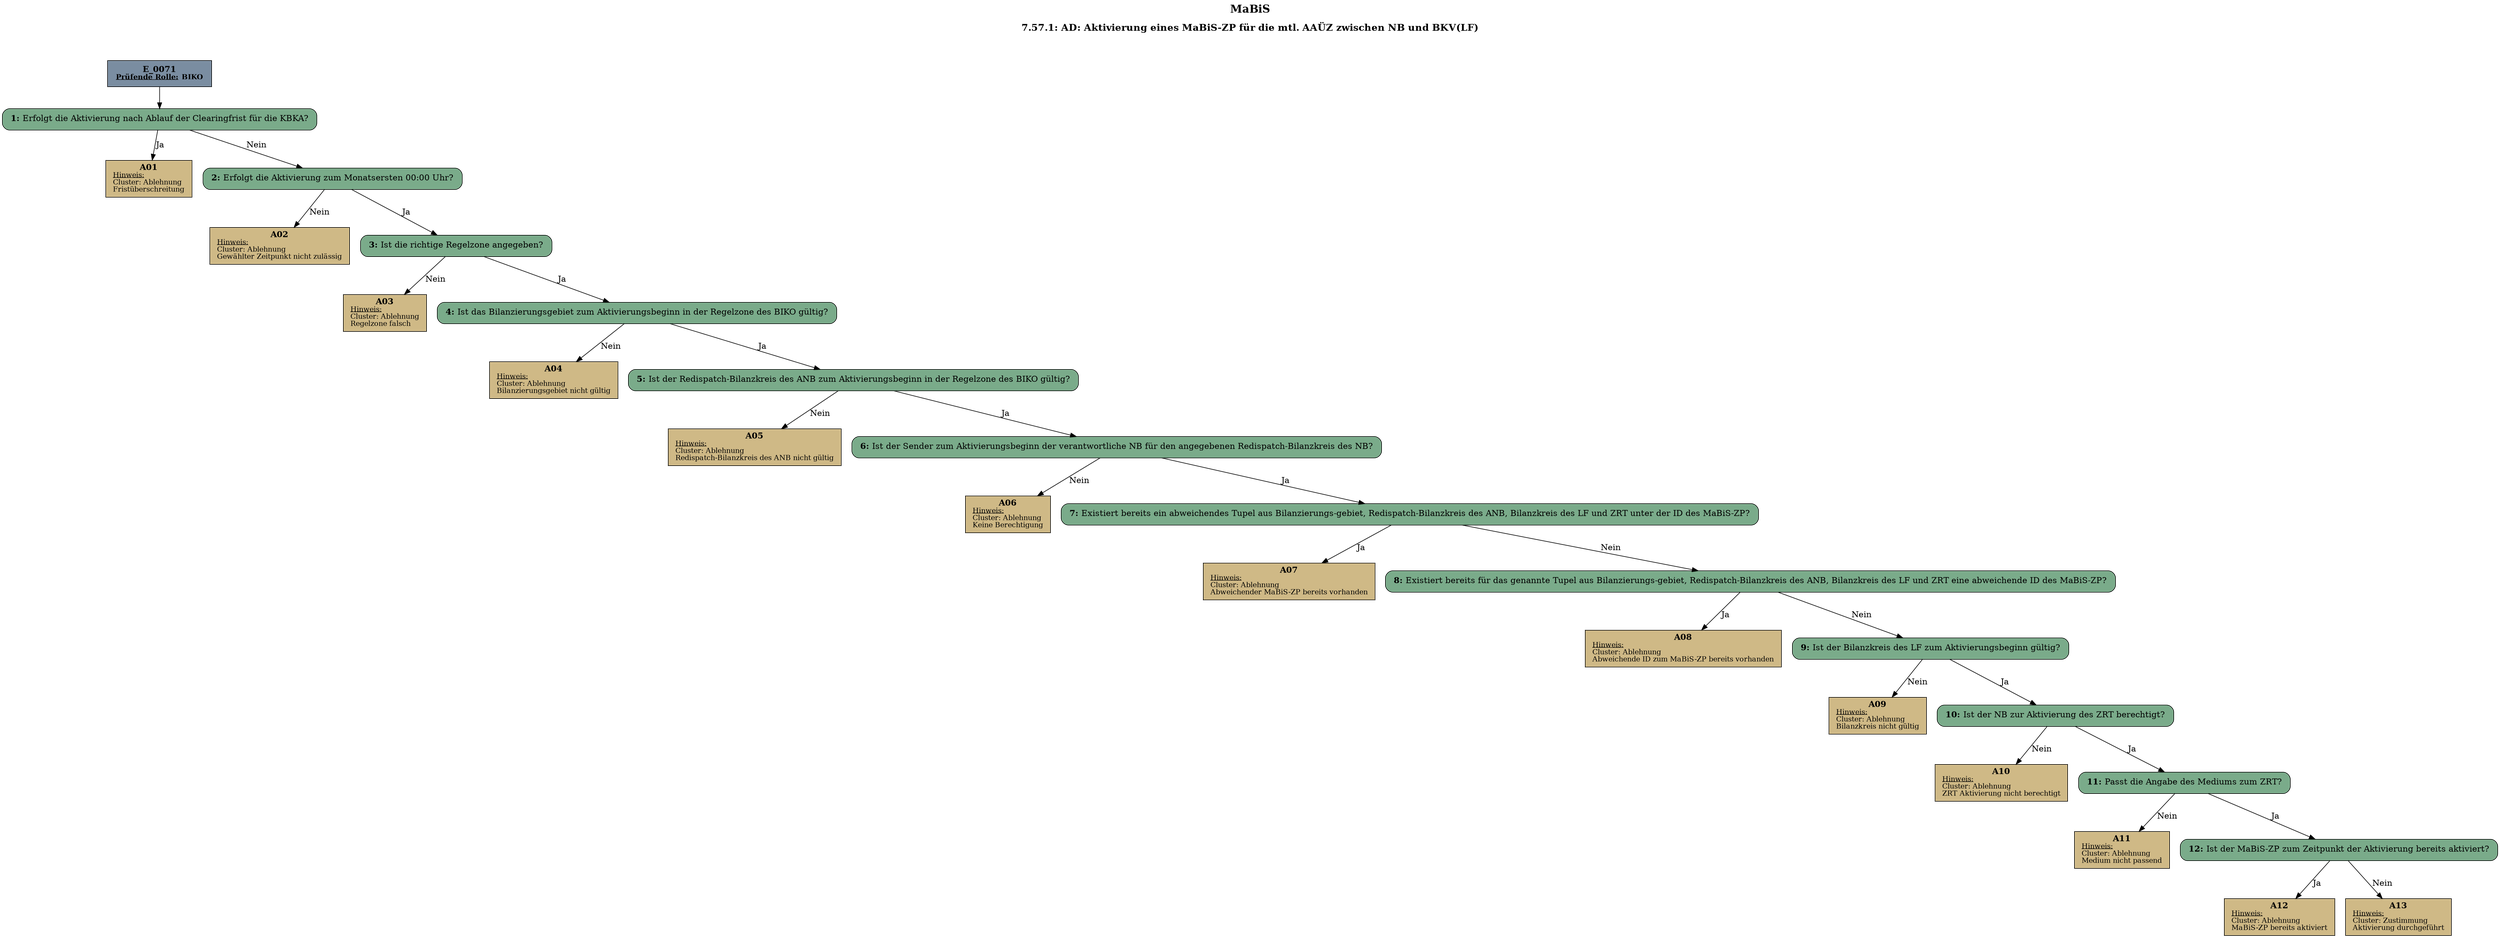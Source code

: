 digraph D {
    labelloc="t";
    label=<<B><FONT POINT-SIZE="18">MaBiS</FONT></B><BR/><BR/><B><FONT POINT-SIZE="16">7.57.1: AD: Aktivierung eines MaBiS-ZP für die mtl. AAÜZ zwischen NB und BKV(LF)</FONT></B><BR/><BR/><BR/><BR/>>;
    "Start" [margin="0.2,0.12", shape=box, style=filled, fillcolor="#7a8da1", label=<<B>E_0071</B><BR align="center"/><FONT point-size="12"><B><U>Prüfende Rolle:</U> BIKO</B></FONT><BR align="center"/>>];
    "1" [margin="0.2,0.12", shape=box, style="filled,rounded", fillcolor="#7aab8a", label=<<B>1: </B>Erfolgt die Aktivierung nach Ablauf der Clearingfrist für die KBKA?<BR align="left"/>>];
    "A01" [margin="0.17,0.08", shape=box, style=filled, fillcolor="#cfb986", label=<<B>A01</B><BR align="center"/><FONT point-size="12"><U>Hinweis:</U><BR align="left"/>Cluster: Ablehnung<BR align="left"/>Fristüberschreitung<BR align="left"/></FONT>>];
    "2" [margin="0.2,0.12", shape=box, style="filled,rounded", fillcolor="#7aab8a", label=<<B>2: </B>Erfolgt die Aktivierung zum Monatsersten 00:00 Uhr?<BR align="left"/>>];
    "A02" [margin="0.17,0.08", shape=box, style=filled, fillcolor="#cfb986", label=<<B>A02</B><BR align="center"/><FONT point-size="12"><U>Hinweis:</U><BR align="left"/>Cluster: Ablehnung<BR align="left"/>Gewählter Zeitpunkt nicht zulässig<BR align="left"/></FONT>>];
    "3" [margin="0.2,0.12", shape=box, style="filled,rounded", fillcolor="#7aab8a", label=<<B>3: </B>Ist die richtige Regelzone angegeben?<BR align="left"/>>];
    "A03" [margin="0.17,0.08", shape=box, style=filled, fillcolor="#cfb986", label=<<B>A03</B><BR align="center"/><FONT point-size="12"><U>Hinweis:</U><BR align="left"/>Cluster: Ablehnung<BR align="left"/>Regelzone falsch<BR align="left"/></FONT>>];
    "4" [margin="0.2,0.12", shape=box, style="filled,rounded", fillcolor="#7aab8a", label=<<B>4: </B>Ist das Bilanzierungsgebiet zum Aktivierungsbeginn in der Regelzone des BIKO gültig?<BR align="left"/>>];
    "A04" [margin="0.17,0.08", shape=box, style=filled, fillcolor="#cfb986", label=<<B>A04</B><BR align="center"/><FONT point-size="12"><U>Hinweis:</U><BR align="left"/>Cluster: Ablehnung<BR align="left"/>Bilanzierungsgebiet nicht gültig<BR align="left"/></FONT>>];
    "5" [margin="0.2,0.12", shape=box, style="filled,rounded", fillcolor="#7aab8a", label=<<B>5: </B>Ist der Redispatch-Bilanzkreis des ANB zum Aktivierungsbeginn in der Regelzone des BIKO gültig?<BR align="left"/>>];
    "A05" [margin="0.17,0.08", shape=box, style=filled, fillcolor="#cfb986", label=<<B>A05</B><BR align="center"/><FONT point-size="12"><U>Hinweis:</U><BR align="left"/>Cluster: Ablehnung<BR align="left"/>Redispatch-Bilanzkreis des ANB nicht gültig<BR align="left"/></FONT>>];
    "6" [margin="0.2,0.12", shape=box, style="filled,rounded", fillcolor="#7aab8a", label=<<B>6: </B>Ist der Sender zum Aktivierungsbeginn der verantwortliche NB für den angegebenen Redispatch-Bilanzkreis des NB?<BR align="left"/>>];
    "A06" [margin="0.17,0.08", shape=box, style=filled, fillcolor="#cfb986", label=<<B>A06</B><BR align="center"/><FONT point-size="12"><U>Hinweis:</U><BR align="left"/>Cluster: Ablehnung<BR align="left"/>Keine Berechtigung<BR align="left"/></FONT>>];
    "7" [margin="0.2,0.12", shape=box, style="filled,rounded", fillcolor="#7aab8a", label=<<B>7: </B>Existiert bereits ein abweichendes Tupel aus Bilanzierungs-gebiet, Redispatch-Bilanzkreis des ANB, Bilanzkreis des LF und ZRT unter der ID des MaBiS-ZP?<BR align="left"/>>];
    "A07" [margin="0.17,0.08", shape=box, style=filled, fillcolor="#cfb986", label=<<B>A07</B><BR align="center"/><FONT point-size="12"><U>Hinweis:</U><BR align="left"/>Cluster: Ablehnung<BR align="left"/>Abweichender MaBiS-ZP bereits vorhanden<BR align="left"/></FONT>>];
    "8" [margin="0.2,0.12", shape=box, style="filled,rounded", fillcolor="#7aab8a", label=<<B>8: </B>Existiert bereits für das genannte Tupel aus Bilanzierungs-gebiet, Redispatch-Bilanzkreis des ANB, Bilanzkreis des LF und ZRT eine abweichende ID des MaBiS-ZP?<BR align="left"/>>];
    "A08" [margin="0.17,0.08", shape=box, style=filled, fillcolor="#cfb986", label=<<B>A08</B><BR align="center"/><FONT point-size="12"><U>Hinweis:</U><BR align="left"/>Cluster: Ablehnung<BR align="left"/>Abweichende ID zum MaBiS-ZP bereits vorhanden<BR align="left"/></FONT>>];
    "9" [margin="0.2,0.12", shape=box, style="filled,rounded", fillcolor="#7aab8a", label=<<B>9: </B>Ist der Bilanzkreis des LF zum Aktivierungsbeginn gültig?<BR align="left"/>>];
    "A09" [margin="0.17,0.08", shape=box, style=filled, fillcolor="#cfb986", label=<<B>A09</B><BR align="center"/><FONT point-size="12"><U>Hinweis:</U><BR align="left"/>Cluster: Ablehnung<BR align="left"/>Bilanzkreis nicht gültig<BR align="left"/></FONT>>];
    "10" [margin="0.2,0.12", shape=box, style="filled,rounded", fillcolor="#7aab8a", label=<<B>10: </B>Ist der NB zur Aktivierung des ZRT berechtigt?<BR align="left"/>>];
    "A10" [margin="0.17,0.08", shape=box, style=filled, fillcolor="#cfb986", label=<<B>A10</B><BR align="center"/><FONT point-size="12"><U>Hinweis:</U><BR align="left"/>Cluster: Ablehnung<BR align="left"/>ZRT Aktivierung nicht berechtigt<BR align="left"/></FONT>>];
    "11" [margin="0.2,0.12", shape=box, style="filled,rounded", fillcolor="#7aab8a", label=<<B>11: </B>Passt die Angabe des Mediums zum ZRT?<BR align="left"/>>];
    "A11" [margin="0.17,0.08", shape=box, style=filled, fillcolor="#cfb986", label=<<B>A11</B><BR align="center"/><FONT point-size="12"><U>Hinweis:</U><BR align="left"/>Cluster: Ablehnung<BR align="left"/>Medium nicht passend<BR align="left"/></FONT>>];
    "12" [margin="0.2,0.12", shape=box, style="filled,rounded", fillcolor="#7aab8a", label=<<B>12: </B>Ist der MaBiS-ZP zum Zeitpunkt der Aktivierung bereits aktiviert?<BR align="left"/>>];
    "A12" [margin="0.17,0.08", shape=box, style=filled, fillcolor="#cfb986", label=<<B>A12</B><BR align="center"/><FONT point-size="12"><U>Hinweis:</U><BR align="left"/>Cluster: Ablehnung<BR align="left"/>MaBiS-ZP bereits aktiviert<BR align="left"/></FONT>>];
    "A13" [margin="0.17,0.08", shape=box, style=filled, fillcolor="#cfb986", label=<<B>A13</B><BR align="center"/><FONT point-size="12"><U>Hinweis:</U><BR align="left"/>Cluster: Zustimmung<BR align="left"/>Aktivierung durchgeführt<BR align="left"/></FONT>>];

    "Start" -> "1";
    "1" -> "A01" [label="Ja"];
    "1" -> "2" [label="Nein"];
    "2" -> "A02" [label="Nein"];
    "2" -> "3" [label="Ja"];
    "3" -> "A03" [label="Nein"];
    "3" -> "4" [label="Ja"];
    "4" -> "A04" [label="Nein"];
    "4" -> "5" [label="Ja"];
    "5" -> "A05" [label="Nein"];
    "5" -> "6" [label="Ja"];
    "6" -> "A06" [label="Nein"];
    "6" -> "7" [label="Ja"];
    "7" -> "A07" [label="Ja"];
    "7" -> "8" [label="Nein"];
    "8" -> "A08" [label="Ja"];
    "8" -> "9" [label="Nein"];
    "9" -> "A09" [label="Nein"];
    "9" -> "10" [label="Ja"];
    "10" -> "A10" [label="Nein"];
    "10" -> "11" [label="Ja"];
    "11" -> "A11" [label="Nein"];
    "11" -> "12" [label="Ja"];
    "12" -> "A12" [label="Ja"];
    "12" -> "A13" [label="Nein"];

    bgcolor="transparent";
}